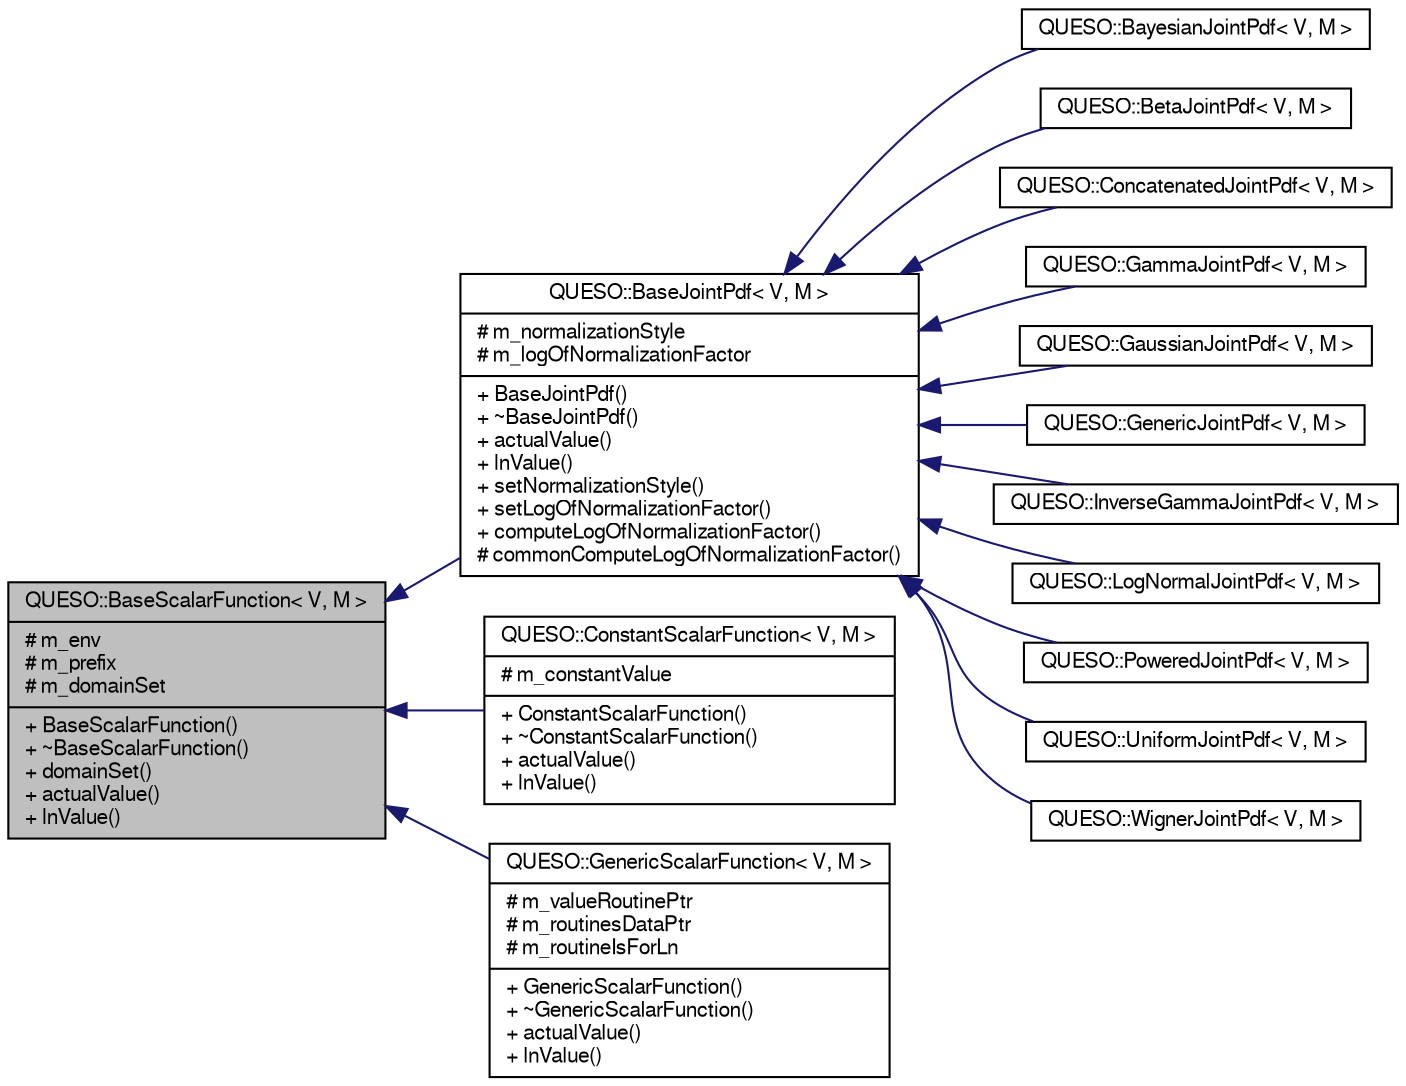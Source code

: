 digraph G
{
  bgcolor="transparent";
  edge [fontname="FreeSans",fontsize="10",labelfontname="FreeSans",labelfontsize="10"];
  node [fontname="FreeSans",fontsize="10",shape=record];
  rankdir="LR";
  Node1 [label="QUESO::BaseScalarFunction\< V, M \>\n|# m_env\l# m_prefix\l# m_domainSet\l|+ BaseScalarFunction()\l+ ~BaseScalarFunction()\l+ domainSet()\l+ actualValue()\l+ lnValue()\l",height=0.2,width=0.4,color="black", fillcolor="grey75", style="filled" fontcolor="black"];
  Node1 -> Node4 [dir="back",color="midnightblue",fontsize="10",style="solid",fontname="FreeSans"];
  Node4 [label="QUESO::BaseJointPdf\< V, M \>\n|# m_normalizationStyle\l# m_logOfNormalizationFactor\l|+ BaseJointPdf()\l+ ~BaseJointPdf()\l+ actualValue()\l+ lnValue()\l+ setNormalizationStyle()\l+ setLogOfNormalizationFactor()\l+ computeLogOfNormalizationFactor()\l# commonComputeLogOfNormalizationFactor()\l",height=0.2,width=0.4,color="black",URL="$class_q_u_e_s_o_1_1_base_joint_pdf.html",tooltip="A templated (base) class for handling joint PDFs."];
  Node4 -> Node6 [dir="back",color="midnightblue",fontsize="10",style="solid",fontname="FreeSans"];
  Node6 [label="QUESO::BayesianJointPdf\< V, M \>",height=0.2,width=0.4,color="black",URL="$class_q_u_e_s_o_1_1_bayesian_joint_pdf.html",tooltip="A class for handling Bayesian joint PDFs."];
  Node4 -> Node7 [dir="back",color="midnightblue",fontsize="10",style="solid",fontname="FreeSans"];
  Node7 [label="QUESO::BetaJointPdf\< V, M \>",height=0.2,width=0.4,color="black",URL="$class_q_u_e_s_o_1_1_beta_joint_pdf.html",tooltip="A class for handling Beta joint PDFs."];
  Node4 -> Node8 [dir="back",color="midnightblue",fontsize="10",style="solid",fontname="FreeSans"];
  Node8 [label="QUESO::ConcatenatedJointPdf\< V, M \>",height=0.2,width=0.4,color="black",URL="$class_q_u_e_s_o_1_1_concatenated_joint_pdf.html",tooltip="A class for handling concatenated PDFs."];
  Node4 -> Node9 [dir="back",color="midnightblue",fontsize="10",style="solid",fontname="FreeSans"];
  Node9 [label="QUESO::GammaJointPdf\< V, M \>",height=0.2,width=0.4,color="black",URL="$class_q_u_e_s_o_1_1_gamma_joint_pdf.html",tooltip="A class for handling Gamma joint PDFs."];
  Node4 -> Node10 [dir="back",color="midnightblue",fontsize="10",style="solid",fontname="FreeSans"];
  Node10 [label="QUESO::GaussianJointPdf\< V, M \>",height=0.2,width=0.4,color="black",URL="$class_q_u_e_s_o_1_1_gaussian_joint_pdf.html",tooltip="A class for handling Gaussian joint PDFs."];
  Node4 -> Node11 [dir="back",color="midnightblue",fontsize="10",style="solid",fontname="FreeSans"];
  Node11 [label="QUESO::GenericJointPdf\< V, M \>",height=0.2,width=0.4,color="black",URL="$class_q_u_e_s_o_1_1_generic_joint_pdf.html",tooltip="A class for handling generic joint PDFs."];
  Node4 -> Node12 [dir="back",color="midnightblue",fontsize="10",style="solid",fontname="FreeSans"];
  Node12 [label="QUESO::InverseGammaJointPdf\< V, M \>",height=0.2,width=0.4,color="black",URL="$class_q_u_e_s_o_1_1_inverse_gamma_joint_pdf.html",tooltip="A class for handling Inverse Gamma joint PDFs."];
  Node4 -> Node13 [dir="back",color="midnightblue",fontsize="10",style="solid",fontname="FreeSans"];
  Node13 [label="QUESO::LogNormalJointPdf\< V, M \>",height=0.2,width=0.4,color="black",URL="$class_q_u_e_s_o_1_1_log_normal_joint_pdf.html",tooltip="A class for handling Log-Normal joint PDFs."];
  Node4 -> Node14 [dir="back",color="midnightblue",fontsize="10",style="solid",fontname="FreeSans"];
  Node14 [label="QUESO::PoweredJointPdf\< V, M \>",height=0.2,width=0.4,color="black",URL="$class_q_u_e_s_o_1_1_powered_joint_pdf.html",tooltip="A class for handling a powered joint PDFs."];
  Node4 -> Node15 [dir="back",color="midnightblue",fontsize="10",style="solid",fontname="FreeSans"];
  Node15 [label="QUESO::UniformJointPdf\< V, M \>",height=0.2,width=0.4,color="black",URL="$class_q_u_e_s_o_1_1_uniform_joint_pdf.html",tooltip="A class for handling uniform joint PDFs."];
  Node4 -> Node16 [dir="back",color="midnightblue",fontsize="10",style="solid",fontname="FreeSans"];
  Node16 [label="QUESO::WignerJointPdf\< V, M \>",height=0.2,width=0.4,color="black",URL="$class_q_u_e_s_o_1_1_wigner_joint_pdf.html",tooltip="A class for handling Wigner joint PDFs."];
  Node1 -> Node17 [dir="back",color="midnightblue",fontsize="10",style="solid",fontname="FreeSans"];
  Node17 [label="QUESO::ConstantScalarFunction\< V, M \>\n|# m_constantValue\l|+ ConstantScalarFunction()\l+ ~ConstantScalarFunction()\l+ actualValue()\l+ lnValue()\l", height=0.2,width=0.4,color="black",URL="$class_q_u_e_s_o_1_1_constant_scalar_function.html",tooltip="A class for handling scalar functions which image is a constant (real number)."];
  Node1 -> Node18 [dir="back",color="midnightblue",fontsize="10",style="solid",fontname="FreeSans"];
  Node18 [label="QUESO::GenericScalarFunction\< V, M \>\n|# m_valueRoutinePtr\l# m_routinesDataPtr\l# m_routineIsForLn\l|+ GenericScalarFunction()\l+ ~GenericScalarFunction()\l+ actualValue()\l+ lnValue()\l",height=0.2,width=0.4,color="black",URL="$class_q_u_e_s_o_1_1_generic_scalar_function.html",tooltip="A class for handling generic scalar functions."];
}
